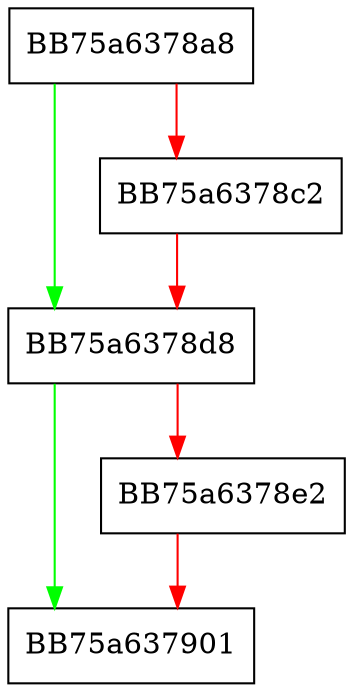 digraph _init_data_network_callbacks {
  node [shape="box"];
  graph [splines=ortho];
  BB75a6378a8 -> BB75a6378d8 [color="green"];
  BB75a6378a8 -> BB75a6378c2 [color="red"];
  BB75a6378c2 -> BB75a6378d8 [color="red"];
  BB75a6378d8 -> BB75a637901 [color="green"];
  BB75a6378d8 -> BB75a6378e2 [color="red"];
  BB75a6378e2 -> BB75a637901 [color="red"];
}